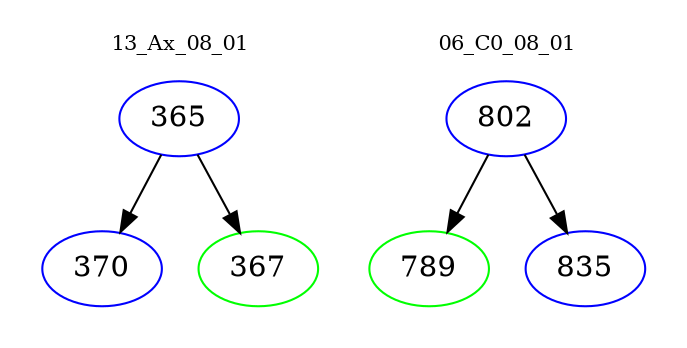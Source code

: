 digraph{
subgraph cluster_0 {
color = white
label = "13_Ax_08_01";
fontsize=10;
T0_365 [label="365", color="blue"]
T0_365 -> T0_370 [color="black"]
T0_370 [label="370", color="blue"]
T0_365 -> T0_367 [color="black"]
T0_367 [label="367", color="green"]
}
subgraph cluster_1 {
color = white
label = "06_C0_08_01";
fontsize=10;
T1_802 [label="802", color="blue"]
T1_802 -> T1_789 [color="black"]
T1_789 [label="789", color="green"]
T1_802 -> T1_835 [color="black"]
T1_835 [label="835", color="blue"]
}
}

